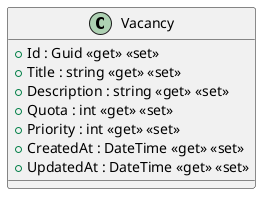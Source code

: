 @startuml
class Vacancy {
    + Id : Guid <<get>> <<set>>
    + Title : string <<get>> <<set>>
    + Description : string <<get>> <<set>>
    + Quota : int <<get>> <<set>>
    + Priority : int <<get>> <<set>>
    + CreatedAt : DateTime <<get>> <<set>>
    + UpdatedAt : DateTime <<get>> <<set>>
}
@enduml
